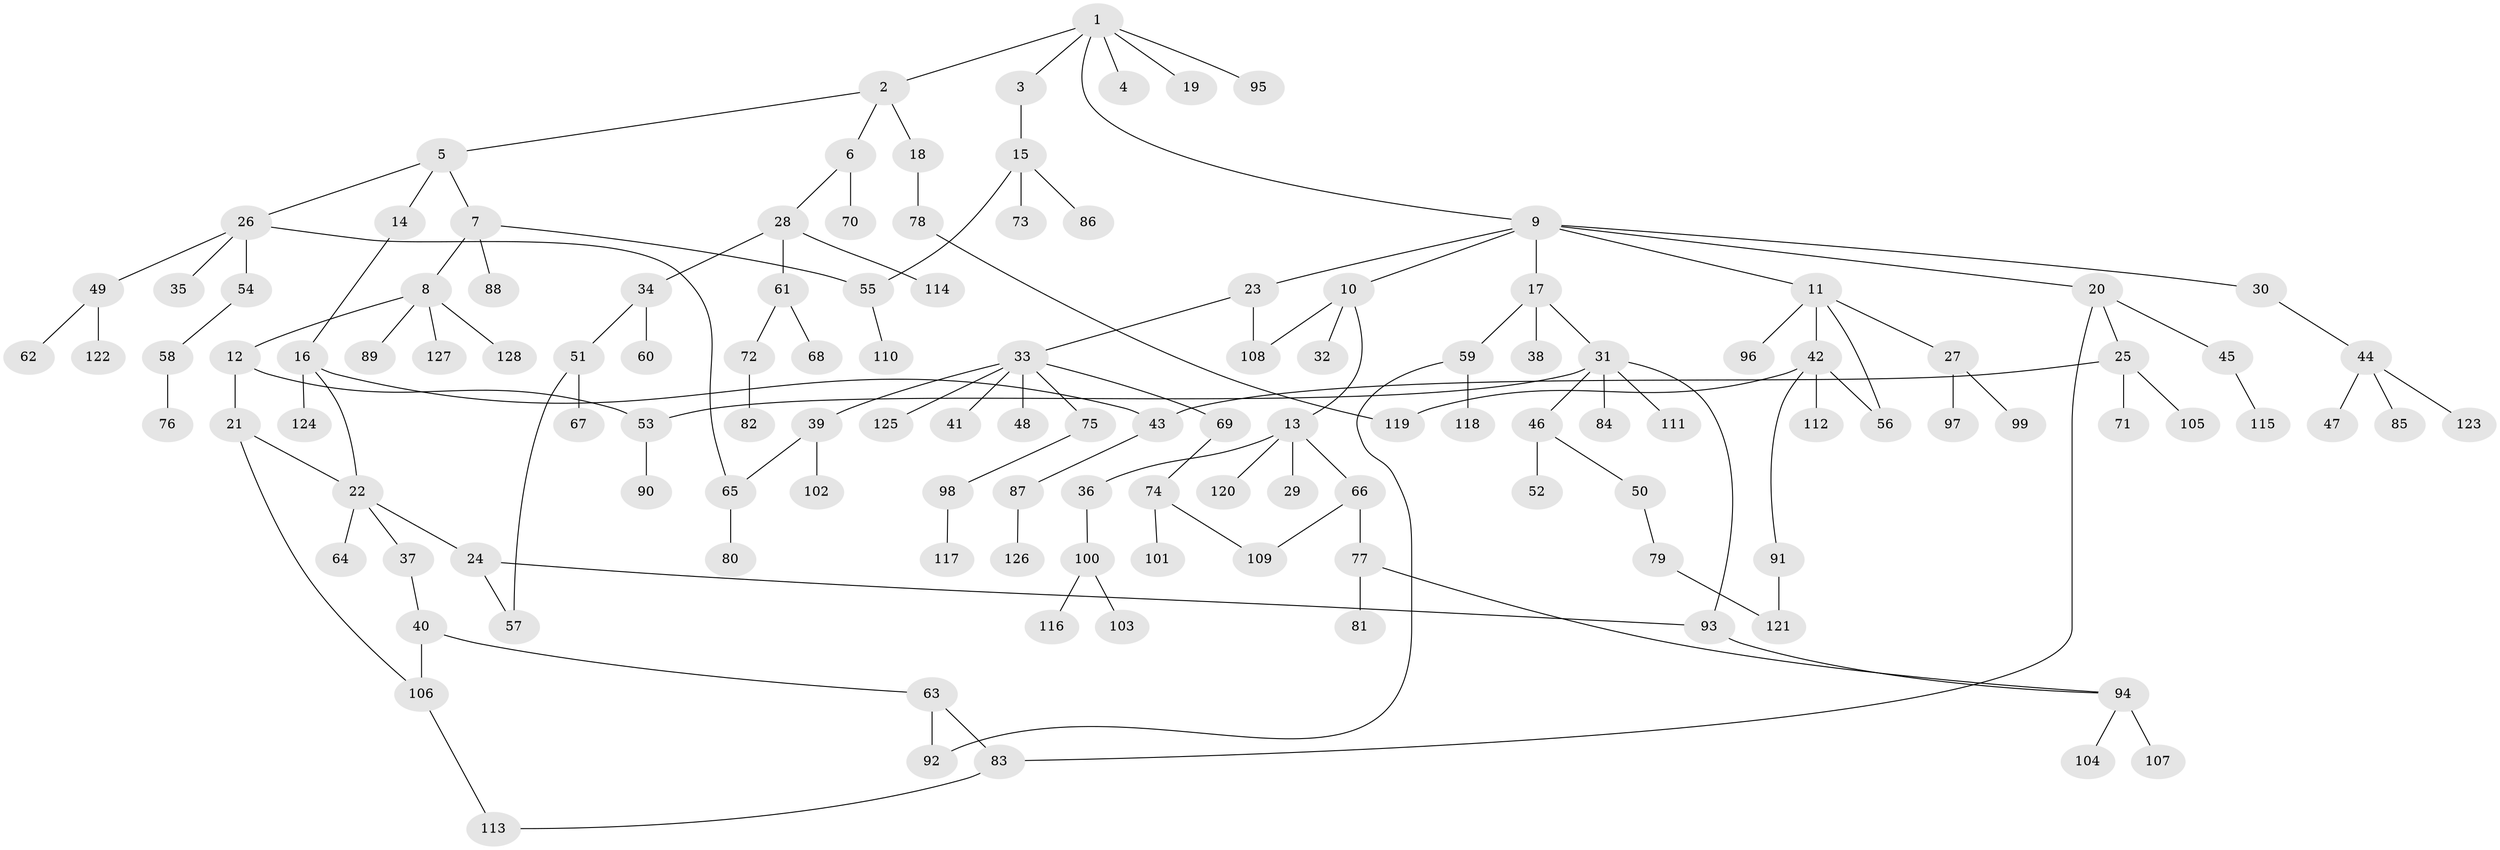 // coarse degree distribution, {5: 0.054945054945054944, 6: 0.054945054945054944, 4: 0.06593406593406594, 2: 0.25274725274725274, 3: 0.10989010989010989, 9: 0.01098901098901099, 1: 0.43956043956043955, 8: 0.01098901098901099}
// Generated by graph-tools (version 1.1) at 2025/41/03/06/25 10:41:27]
// undirected, 128 vertices, 144 edges
graph export_dot {
graph [start="1"]
  node [color=gray90,style=filled];
  1;
  2;
  3;
  4;
  5;
  6;
  7;
  8;
  9;
  10;
  11;
  12;
  13;
  14;
  15;
  16;
  17;
  18;
  19;
  20;
  21;
  22;
  23;
  24;
  25;
  26;
  27;
  28;
  29;
  30;
  31;
  32;
  33;
  34;
  35;
  36;
  37;
  38;
  39;
  40;
  41;
  42;
  43;
  44;
  45;
  46;
  47;
  48;
  49;
  50;
  51;
  52;
  53;
  54;
  55;
  56;
  57;
  58;
  59;
  60;
  61;
  62;
  63;
  64;
  65;
  66;
  67;
  68;
  69;
  70;
  71;
  72;
  73;
  74;
  75;
  76;
  77;
  78;
  79;
  80;
  81;
  82;
  83;
  84;
  85;
  86;
  87;
  88;
  89;
  90;
  91;
  92;
  93;
  94;
  95;
  96;
  97;
  98;
  99;
  100;
  101;
  102;
  103;
  104;
  105;
  106;
  107;
  108;
  109;
  110;
  111;
  112;
  113;
  114;
  115;
  116;
  117;
  118;
  119;
  120;
  121;
  122;
  123;
  124;
  125;
  126;
  127;
  128;
  1 -- 2;
  1 -- 3;
  1 -- 4;
  1 -- 9;
  1 -- 19;
  1 -- 95;
  2 -- 5;
  2 -- 6;
  2 -- 18;
  3 -- 15;
  5 -- 7;
  5 -- 14;
  5 -- 26;
  6 -- 28;
  6 -- 70;
  7 -- 8;
  7 -- 55;
  7 -- 88;
  8 -- 12;
  8 -- 89;
  8 -- 127;
  8 -- 128;
  9 -- 10;
  9 -- 11;
  9 -- 17;
  9 -- 20;
  9 -- 23;
  9 -- 30;
  10 -- 13;
  10 -- 32;
  10 -- 108;
  11 -- 27;
  11 -- 42;
  11 -- 96;
  11 -- 56;
  12 -- 21;
  12 -- 53;
  13 -- 29;
  13 -- 36;
  13 -- 66;
  13 -- 120;
  14 -- 16;
  15 -- 73;
  15 -- 86;
  15 -- 55;
  16 -- 22;
  16 -- 124;
  16 -- 43;
  17 -- 31;
  17 -- 38;
  17 -- 59;
  18 -- 78;
  20 -- 25;
  20 -- 45;
  20 -- 83;
  21 -- 106;
  21 -- 22;
  22 -- 24;
  22 -- 37;
  22 -- 64;
  23 -- 33;
  23 -- 108;
  24 -- 93;
  24 -- 57;
  25 -- 43;
  25 -- 71;
  25 -- 105;
  26 -- 35;
  26 -- 49;
  26 -- 54;
  26 -- 65;
  27 -- 97;
  27 -- 99;
  28 -- 34;
  28 -- 61;
  28 -- 114;
  30 -- 44;
  31 -- 46;
  31 -- 84;
  31 -- 111;
  31 -- 93;
  31 -- 53;
  33 -- 39;
  33 -- 41;
  33 -- 48;
  33 -- 69;
  33 -- 75;
  33 -- 125;
  34 -- 51;
  34 -- 60;
  36 -- 100;
  37 -- 40;
  39 -- 102;
  39 -- 65;
  40 -- 63;
  40 -- 106;
  42 -- 56;
  42 -- 91;
  42 -- 112;
  42 -- 119;
  43 -- 87;
  44 -- 47;
  44 -- 85;
  44 -- 123;
  45 -- 115;
  46 -- 50;
  46 -- 52;
  49 -- 62;
  49 -- 122;
  50 -- 79;
  51 -- 57;
  51 -- 67;
  53 -- 90;
  54 -- 58;
  55 -- 110;
  58 -- 76;
  59 -- 118;
  59 -- 92;
  61 -- 68;
  61 -- 72;
  63 -- 92;
  63 -- 83;
  65 -- 80;
  66 -- 77;
  66 -- 109;
  69 -- 74;
  72 -- 82;
  74 -- 101;
  74 -- 109;
  75 -- 98;
  77 -- 81;
  77 -- 94;
  78 -- 119;
  79 -- 121;
  83 -- 113;
  87 -- 126;
  91 -- 121;
  93 -- 94;
  94 -- 104;
  94 -- 107;
  98 -- 117;
  100 -- 103;
  100 -- 116;
  106 -- 113;
}
